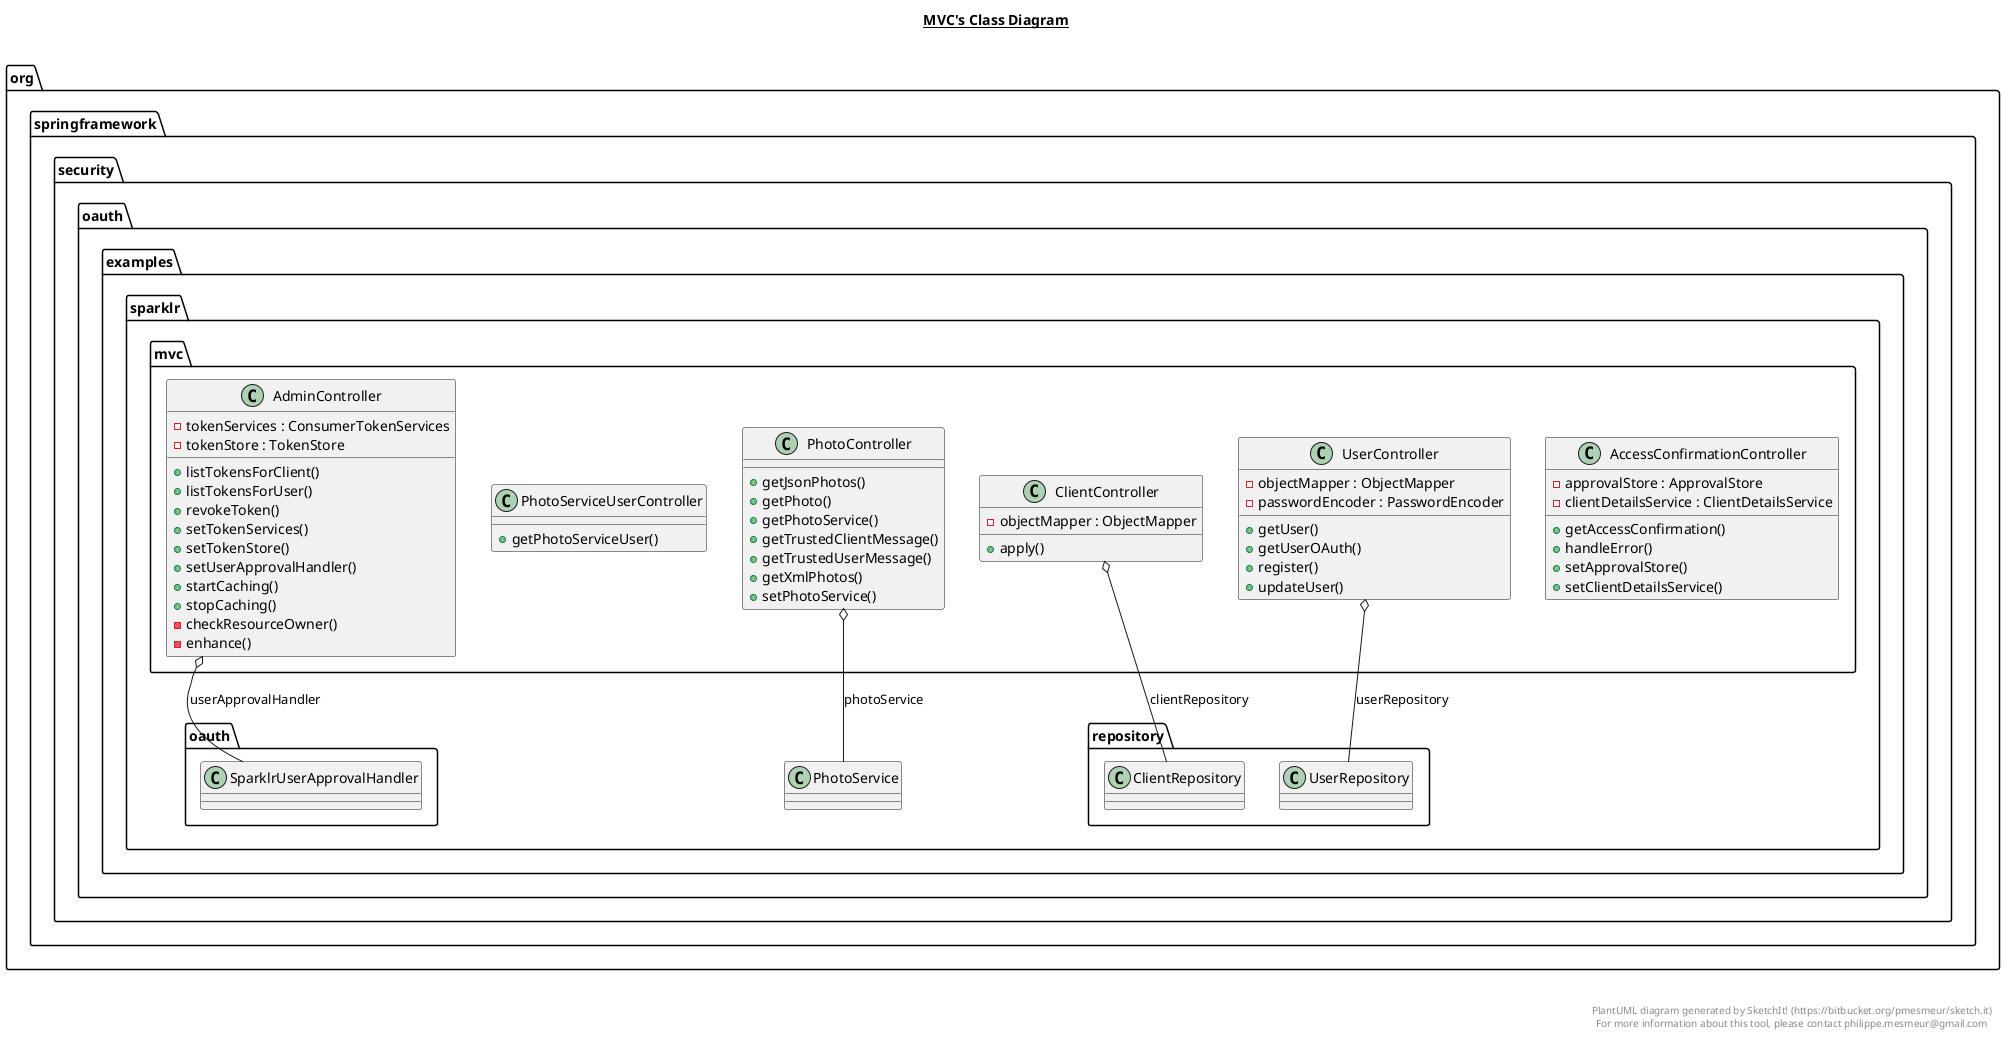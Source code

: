 @startuml

title __MVC's Class Diagram__\n

  namespace org.springframework.security.oauth.examples.sparklr {
    namespace mvc {
      class org.springframework.security.oauth.examples.sparklr.mvc.AccessConfirmationController {
          - approvalStore : ApprovalStore
          - clientDetailsService : ClientDetailsService
          + getAccessConfirmation()
          + handleError()
          + setApprovalStore()
          + setClientDetailsService()
      }
    }
  }
  

  namespace org.springframework.security.oauth.examples.sparklr {
    namespace mvc {
      class org.springframework.security.oauth.examples.sparklr.mvc.AdminController {
          - tokenServices : ConsumerTokenServices
          - tokenStore : TokenStore
          + listTokensForClient()
          + listTokensForUser()
          + revokeToken()
          + setTokenServices()
          + setTokenStore()
          + setUserApprovalHandler()
          + startCaching()
          + stopCaching()
          - checkResourceOwner()
          - enhance()
      }
    }
  }
  

  namespace org.springframework.security.oauth.examples.sparklr {
    namespace mvc {
      class org.springframework.security.oauth.examples.sparklr.mvc.ClientController {
          - objectMapper : ObjectMapper
          + apply()
      }
    }
  }
  

  namespace org.springframework.security.oauth.examples.sparklr {
    namespace mvc {
      class org.springframework.security.oauth.examples.sparklr.mvc.PhotoController {
          + getJsonPhotos()
          + getPhoto()
          + getPhotoService()
          + getTrustedClientMessage()
          + getTrustedUserMessage()
          + getXmlPhotos()
          + setPhotoService()
      }
    }
  }
  

  namespace org.springframework.security.oauth.examples.sparklr {
    namespace mvc {
      class org.springframework.security.oauth.examples.sparklr.mvc.PhotoServiceUserController {
          + getPhotoServiceUser()
      }
    }
  }
  

  namespace org.springframework.security.oauth.examples.sparklr {
    namespace mvc {
      class org.springframework.security.oauth.examples.sparklr.mvc.UserController {
          - objectMapper : ObjectMapper
          - passwordEncoder : PasswordEncoder
          + getUser()
          + getUserOAuth()
          + register()
          + updateUser()
      }
    }
  }
  

  org.springframework.security.oauth.examples.sparklr.mvc.AdminController o-- org.springframework.security.oauth.examples.sparklr.oauth.SparklrUserApprovalHandler : userApprovalHandler
  org.springframework.security.oauth.examples.sparklr.mvc.ClientController o-- org.springframework.security.oauth.examples.sparklr.repository.ClientRepository : clientRepository
  org.springframework.security.oauth.examples.sparklr.mvc.PhotoController o-- org.springframework.security.oauth.examples.sparklr.PhotoService : photoService
  org.springframework.security.oauth.examples.sparklr.mvc.UserController o-- org.springframework.security.oauth.examples.sparklr.repository.UserRepository : userRepository


right footer


PlantUML diagram generated by SketchIt! (https://bitbucket.org/pmesmeur/sketch.it)
For more information about this tool, please contact philippe.mesmeur@gmail.com
endfooter

@enduml
